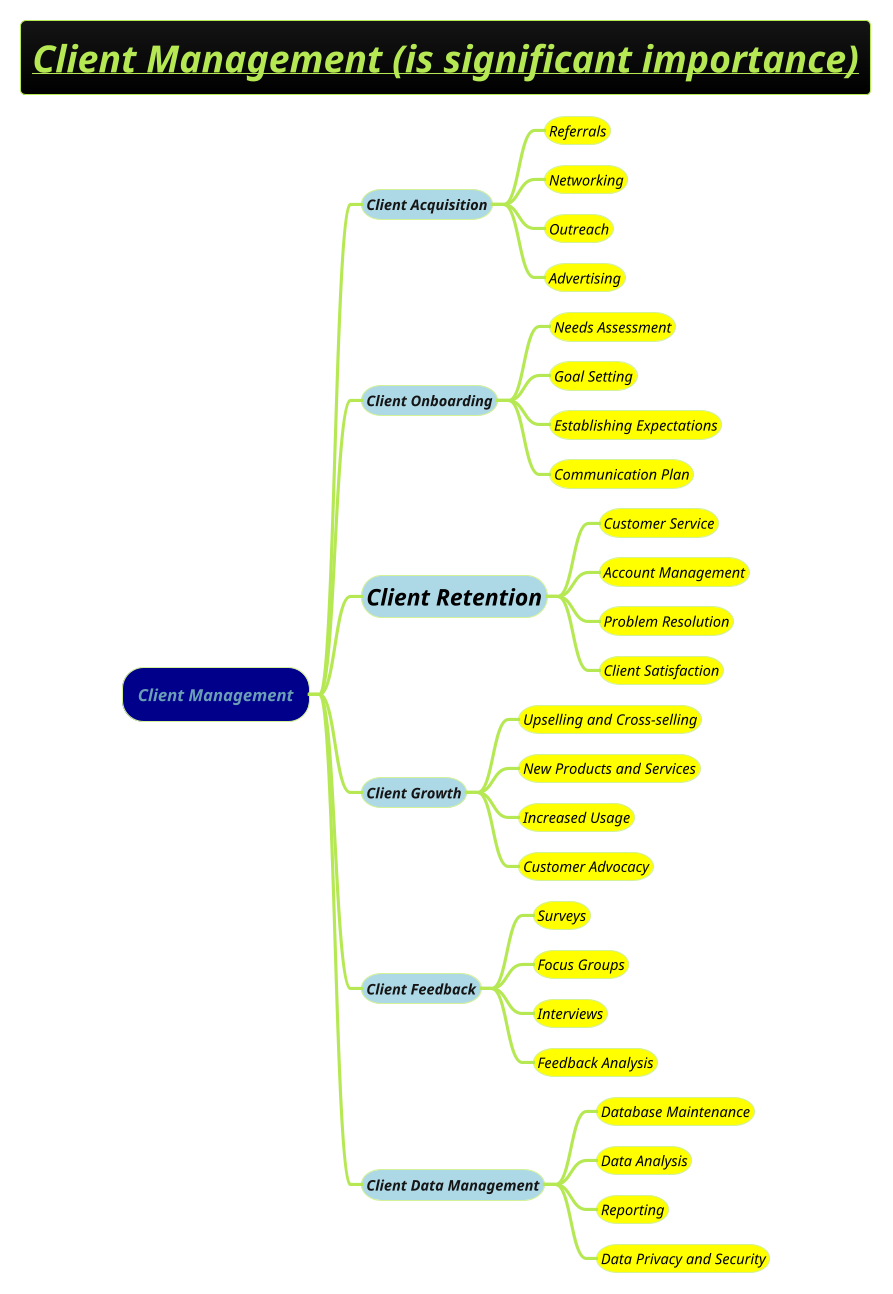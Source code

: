 @startmindmap
title =<i><b><u>Client Management (is significant importance)
!theme hacker

*[#darkblue] <i>Client Management
**[#lightblue] <i><color #blac><size:14>**Client Acquisition**
***[#yellow] <i><color #black><size:14>Referrals
***[#yellow] <i><color #black><size:14>Networking
***[#yellow] <i><color #black><size:14>Outreach
***[#yellow] <i><color #black><size:14>Advertising
**[#lightblue] <i><color #blac><size:14>Client Onboarding
***[#yellow] <i><color #black><size:14>Needs Assessment
***[#yellow] <i><color #black><size:14>Goal Setting
***[#yellow] <i><color #black><size:14>Establishing Expectations
***[#yellow] <i><color #black><size:14>Communication Plan
**[#lightblue] <i><color #black><size:22>Client Retention
***[#yellow] <i><color #black><size:14>Customer Service
***[#yellow] <i><color #black><size:14>Account Management
***[#yellow] <i><color #black><size:14>Problem Resolution
***[#yellow] <i><color #black><size:14>Client Satisfaction
**[#lightblue] <i><color #blac><size:14>Client Growth
***[#yellow] <i><color #black><size:14>Upselling and Cross-selling
***[#yellow] <i><color #black><size:14>New Products and Services
***[#yellow] <i><color #black><size:14>Increased Usage
***[#yellow] <i><color #black><size:14>Customer Advocacy
**[#lightblue] <i><color #blac><size:14>Client Feedback
***[#yellow] <i><color #black><size:14>Surveys
***[#yellow] <i><color #black><size:14>Focus Groups
***[#yellow] <i><color #black><size:14>Interviews
***[#yellow] <i><color #black><size:14>Feedback Analysis
**[#lightblue] <i><color #blac><size:14>Client Data Management
***[#yellow] <i><color #black><size:14>Database Maintenance
***[#yellow] <i><color #black><size:14>Data Analysis
***[#yellow] <i><color #black><size:14>Reporting
***[#yellow] <i><color #black><size:14>Data Privacy and Security
@endmindmap

